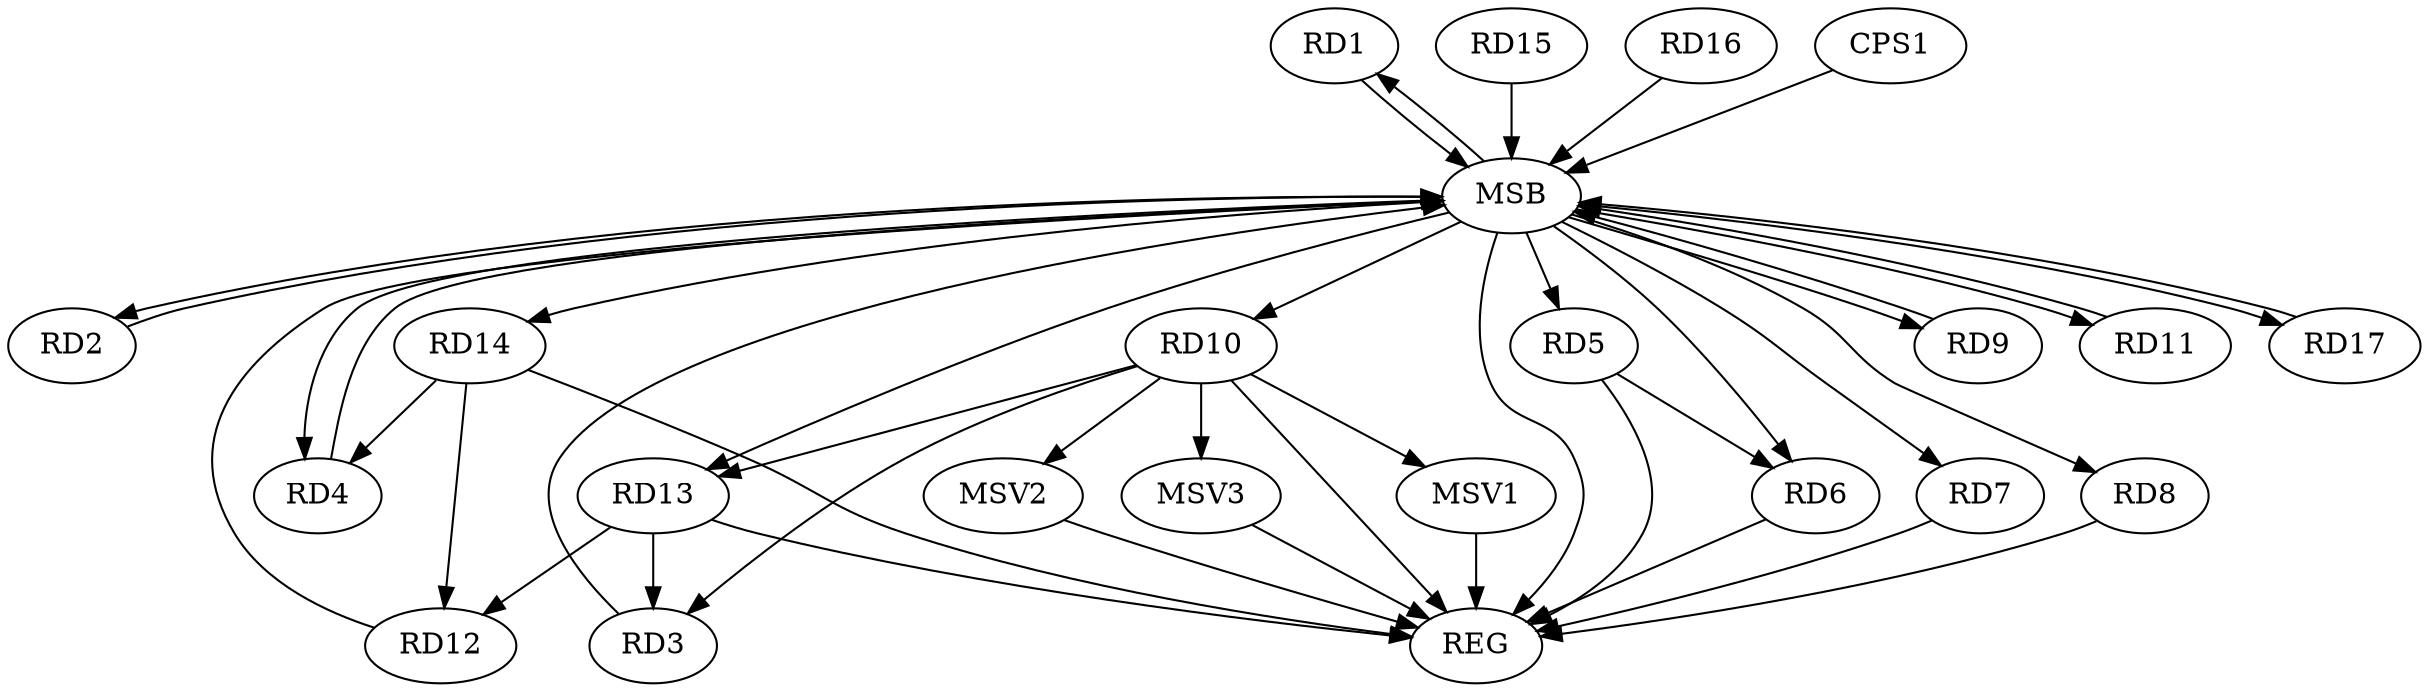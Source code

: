 strict digraph G {
  RD1 [ label="RD1" ];
  RD2 [ label="RD2" ];
  RD3 [ label="RD3" ];
  RD4 [ label="RD4" ];
  RD5 [ label="RD5" ];
  RD6 [ label="RD6" ];
  RD7 [ label="RD7" ];
  RD8 [ label="RD8" ];
  RD9 [ label="RD9" ];
  RD10 [ label="RD10" ];
  RD11 [ label="RD11" ];
  RD12 [ label="RD12" ];
  RD13 [ label="RD13" ];
  RD14 [ label="RD14" ];
  RD15 [ label="RD15" ];
  RD16 [ label="RD16" ];
  RD17 [ label="RD17" ];
  CPS1 [ label="CPS1" ];
  REG [ label="REG" ];
  MSB [ label="MSB" ];
  MSV1 [ label="MSV1" ];
  MSV2 [ label="MSV2" ];
  MSV3 [ label="MSV3" ];
  RD10 -> RD3;
  RD13 -> RD3;
  RD14 -> RD4;
  RD5 -> RD6;
  RD10 -> RD13;
  RD13 -> RD12;
  RD14 -> RD12;
  RD5 -> REG;
  RD6 -> REG;
  RD7 -> REG;
  RD8 -> REG;
  RD10 -> REG;
  RD13 -> REG;
  RD14 -> REG;
  RD1 -> MSB;
  MSB -> RD4;
  MSB -> RD9;
  MSB -> REG;
  RD2 -> MSB;
  MSB -> RD11;
  RD3 -> MSB;
  MSB -> RD5;
  MSB -> RD17;
  RD4 -> MSB;
  RD9 -> MSB;
  MSB -> RD13;
  RD11 -> MSB;
  MSB -> RD2;
  MSB -> RD14;
  RD12 -> MSB;
  MSB -> RD10;
  RD15 -> MSB;
  MSB -> RD8;
  RD16 -> MSB;
  RD17 -> MSB;
  MSB -> RD1;
  CPS1 -> MSB;
  MSB -> RD6;
  MSB -> RD7;
  RD10 -> MSV1;
  MSV1 -> REG;
  RD10 -> MSV2;
  MSV2 -> REG;
  RD10 -> MSV3;
  MSV3 -> REG;
}
